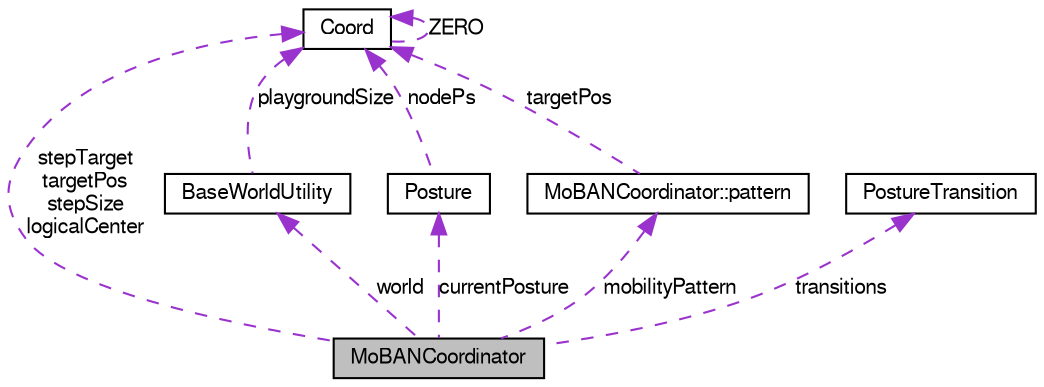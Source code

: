 digraph G
{
  edge [fontname="FreeSans",fontsize="10",labelfontname="FreeSans",labelfontsize="10"];
  node [fontname="FreeSans",fontsize="10",shape=record];
  Node1 [label="MoBANCoordinator",height=0.2,width=0.4,color="black", fillcolor="grey75", style="filled" fontcolor="black"];
  Node2 -> Node1 [dir=back,color="darkorchid3",fontsize="10",style="dashed",label="stepTarget\ntargetPos\nstepSize\nlogicalCenter",fontname="FreeSans"];
  Node2 [label="Coord",height=0.2,width=0.4,color="black", fillcolor="white", style="filled",URL="$a00062.html",tooltip="Class for storing 3D coordinates."];
  Node2 -> Node2 [dir=back,color="darkorchid3",fontsize="10",style="dashed",label="ZERO",fontname="FreeSans"];
  Node3 -> Node1 [dir=back,color="darkorchid3",fontsize="10",style="dashed",label="world",fontname="FreeSans"];
  Node3 [label="BaseWorldUtility",height=0.2,width=0.4,color="black", fillcolor="white", style="filled",URL="$a00029.html",tooltip="Provides information and utility methods for the whole simulation."];
  Node2 -> Node3 [dir=back,color="darkorchid3",fontsize="10",style="dashed",label="playgroundSize",fontname="FreeSans"];
  Node4 -> Node1 [dir=back,color="darkorchid3",fontsize="10",style="dashed",label="currentPosture",fontname="FreeSans"];
  Node4 [label="Posture",height=0.2,width=0.4,color="black", fillcolor="white", style="filled",URL="$a00159.html",tooltip="to store the specification of a posture on the MoBAN mobility model."];
  Node2 -> Node4 [dir=back,color="darkorchid3",fontsize="10",style="dashed",label="nodePs",fontname="FreeSans"];
  Node5 -> Node1 [dir=back,color="darkorchid3",fontsize="10",style="dashed",label="mobilityPattern",fontname="FreeSans"];
  Node5 [label="MoBANCoordinator::pattern",height=0.2,width=0.4,color="black", fillcolor="white", style="filled",URL="$a00152.html",tooltip="Data type for one instance of mobility pattern."];
  Node2 -> Node5 [dir=back,color="darkorchid3",fontsize="10",style="dashed",label="targetPos",fontname="FreeSans"];
  Node6 -> Node1 [dir=back,color="darkorchid3",fontsize="10",style="dashed",label="transitions",fontname="FreeSans"];
  Node6 [label="PostureTransition",height=0.2,width=0.4,color="black", fillcolor="white", style="filled",URL="$a00160.html",tooltip="Class to provide spatial and temporal correlation in the posture selection process..."];
}
